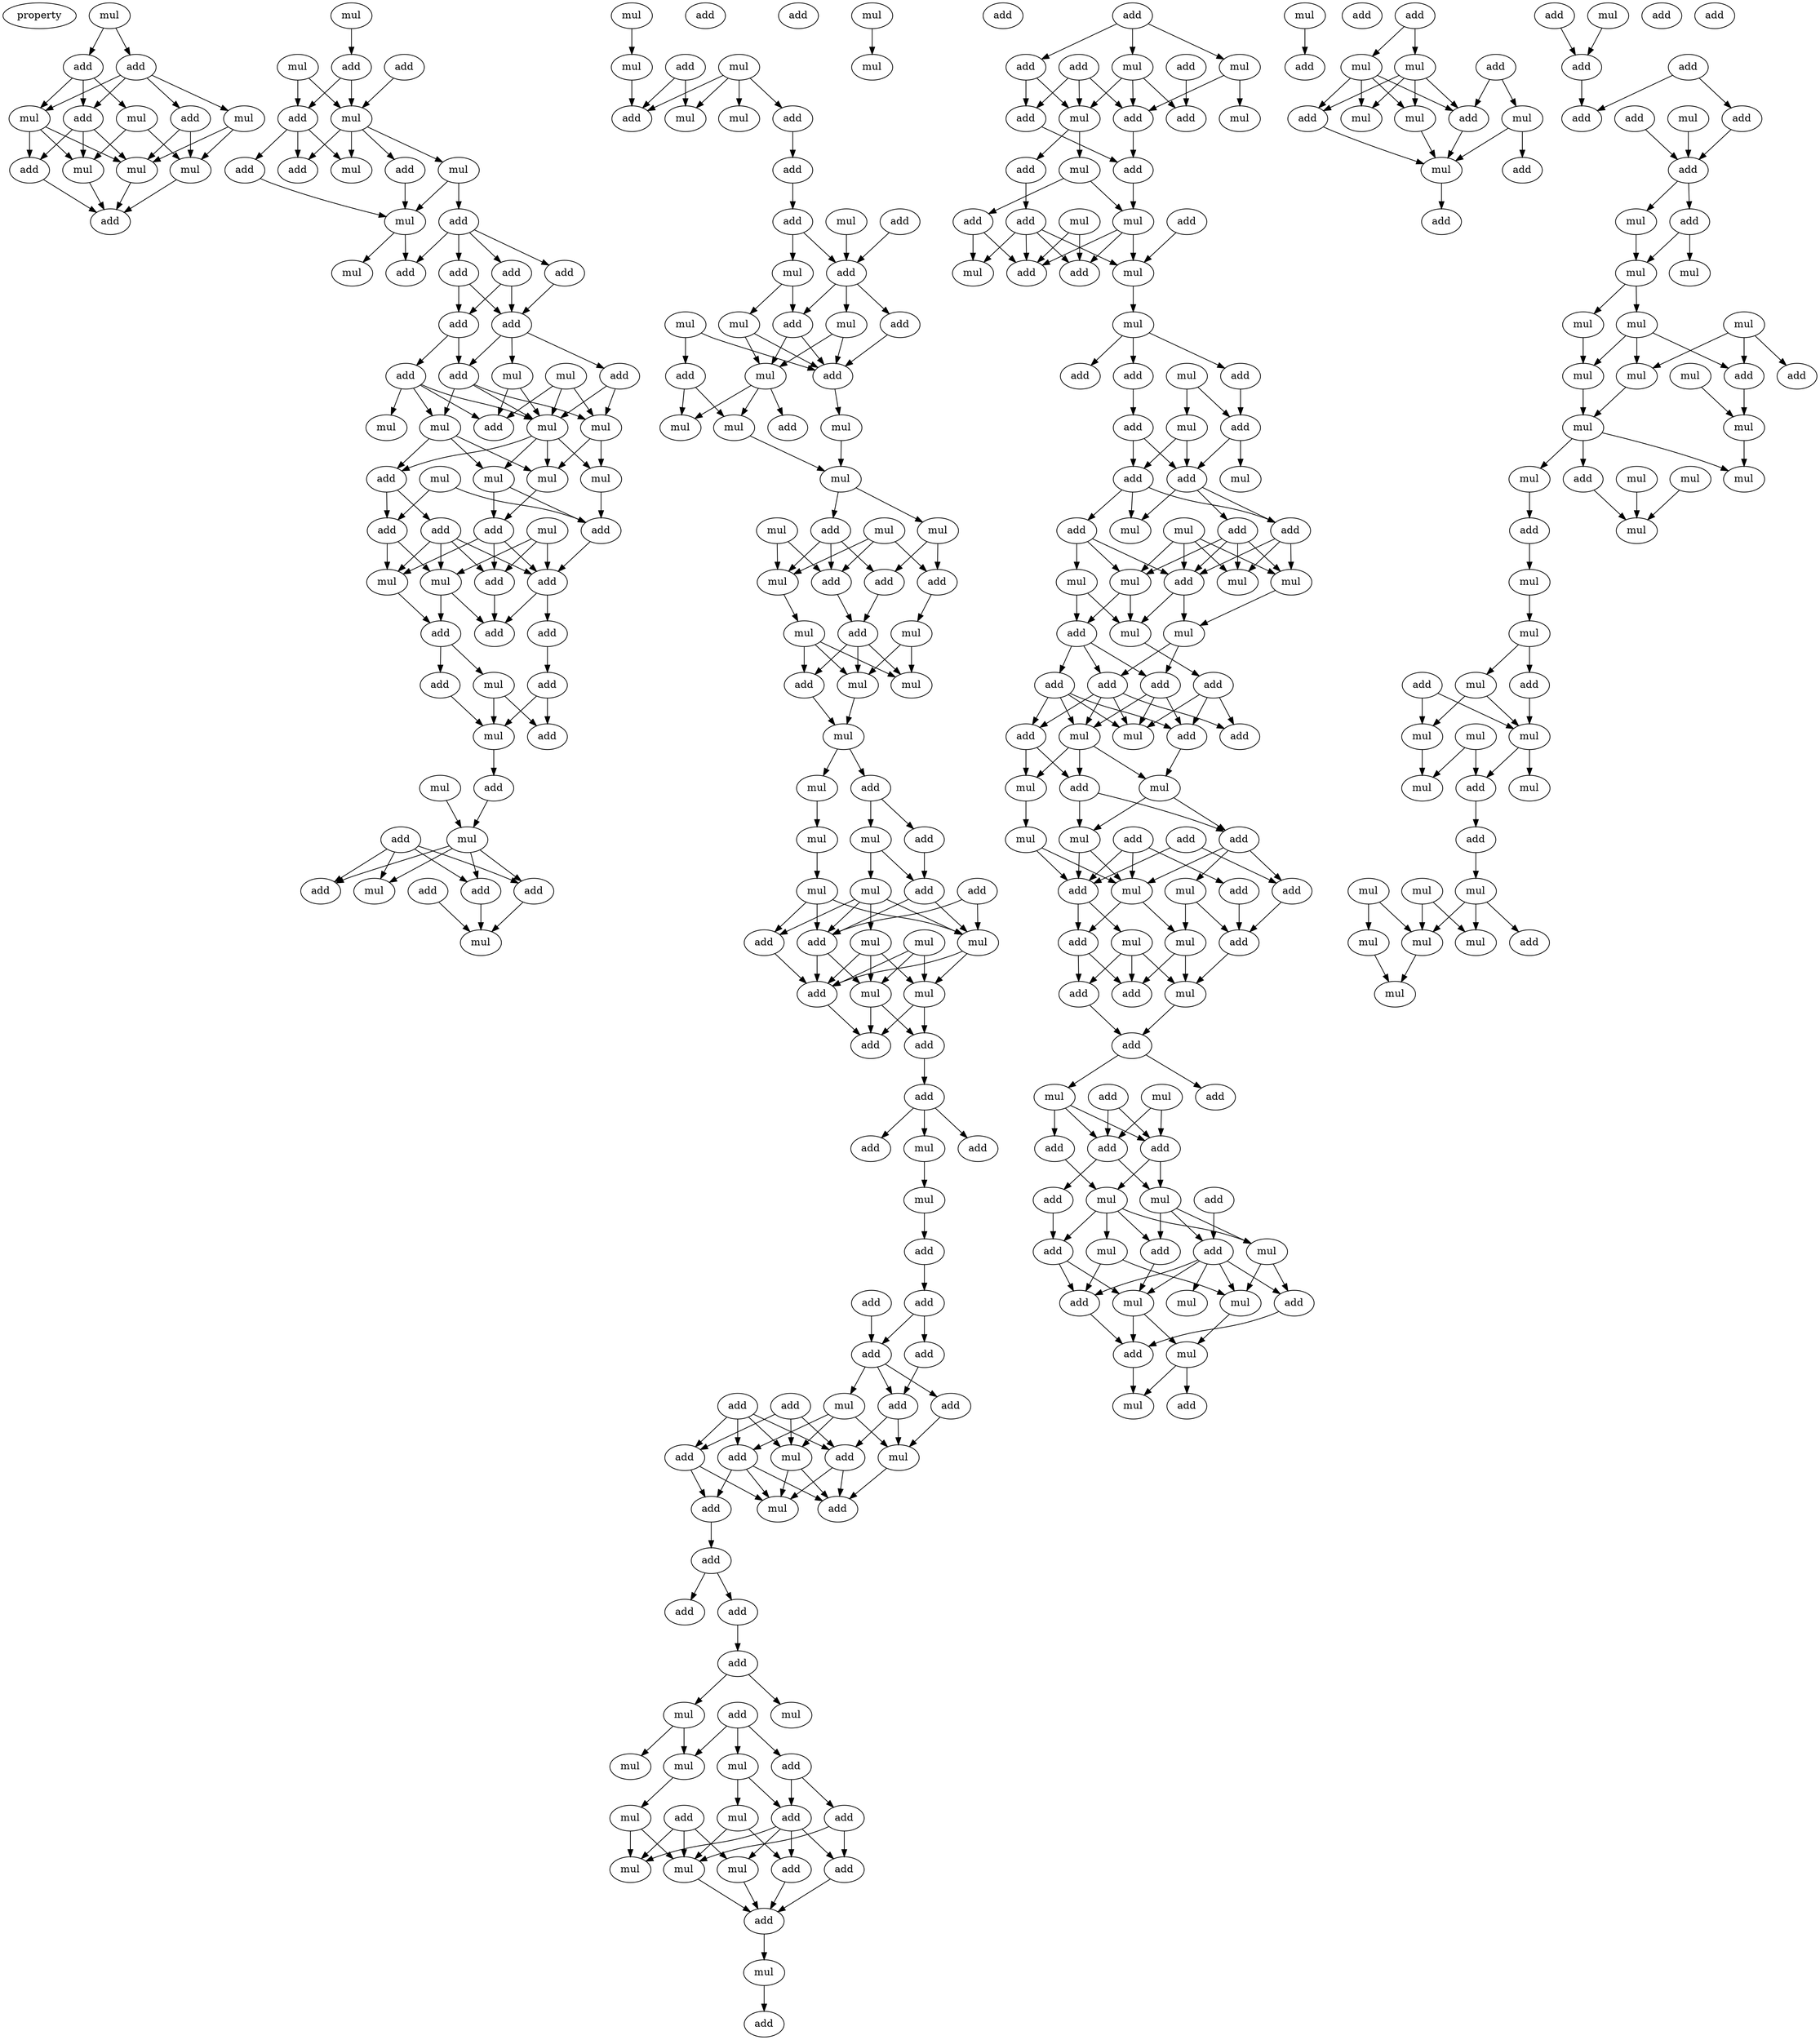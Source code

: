 digraph {
    node [fontcolor=black]
    property [mul=2,lf=1.5]
    0 [ label = mul ];
    1 [ label = add ];
    2 [ label = add ];
    3 [ label = add ];
    4 [ label = mul ];
    5 [ label = mul ];
    6 [ label = mul ];
    7 [ label = add ];
    8 [ label = mul ];
    9 [ label = mul ];
    10 [ label = add ];
    11 [ label = mul ];
    12 [ label = add ];
    13 [ label = mul ];
    14 [ label = add ];
    15 [ label = add ];
    16 [ label = mul ];
    17 [ label = add ];
    18 [ label = mul ];
    19 [ label = add ];
    20 [ label = mul ];
    21 [ label = mul ];
    22 [ label = add ];
    23 [ label = add ];
    24 [ label = mul ];
    25 [ label = add ];
    26 [ label = add ];
    27 [ label = mul ];
    28 [ label = add ];
    29 [ label = add ];
    30 [ label = add ];
    31 [ label = add ];
    32 [ label = add ];
    33 [ label = mul ];
    34 [ label = add ];
    35 [ label = add ];
    36 [ label = mul ];
    37 [ label = add ];
    38 [ label = mul ];
    39 [ label = mul ];
    40 [ label = mul ];
    41 [ label = add ];
    42 [ label = mul ];
    43 [ label = mul ];
    44 [ label = mul ];
    45 [ label = mul ];
    46 [ label = mul ];
    47 [ label = add ];
    48 [ label = add ];
    49 [ label = add ];
    50 [ label = add ];
    51 [ label = mul ];
    52 [ label = add ];
    53 [ label = mul ];
    54 [ label = add ];
    55 [ label = add ];
    56 [ label = mul ];
    57 [ label = add ];
    58 [ label = add ];
    59 [ label = add ];
    60 [ label = mul ];
    61 [ label = add ];
    62 [ label = add ];
    63 [ label = mul ];
    64 [ label = add ];
    65 [ label = mul ];
    66 [ label = add ];
    67 [ label = add ];
    68 [ label = mul ];
    69 [ label = mul ];
    70 [ label = add ];
    71 [ label = add ];
    72 [ label = add ];
    73 [ label = add ];
    74 [ label = mul ];
    75 [ label = mul ];
    76 [ label = mul ];
    77 [ label = add ];
    78 [ label = mul ];
    79 [ label = add ];
    80 [ label = mul ];
    81 [ label = mul ];
    82 [ label = add ];
    83 [ label = add ];
    84 [ label = add ];
    85 [ label = add ];
    86 [ label = add ];
    87 [ label = mul ];
    88 [ label = add ];
    89 [ label = mul ];
    90 [ label = mul ];
    91 [ label = add ];
    92 [ label = mul ];
    93 [ label = add ];
    94 [ label = mul ];
    95 [ label = add ];
    96 [ label = add ];
    97 [ label = mul ];
    98 [ label = add ];
    99 [ label = mul ];
    100 [ label = mul ];
    101 [ label = mul ];
    102 [ label = mul ];
    103 [ label = add ];
    104 [ label = mul ];
    105 [ label = mul ];
    106 [ label = mul ];
    107 [ label = add ];
    108 [ label = add ];
    109 [ label = mul ];
    110 [ label = add ];
    111 [ label = mul ];
    112 [ label = mul ];
    113 [ label = add ];
    114 [ label = mul ];
    115 [ label = add ];
    116 [ label = mul ];
    117 [ label = mul ];
    118 [ label = mul ];
    119 [ label = add ];
    120 [ label = mul ];
    121 [ label = add ];
    122 [ label = mul ];
    123 [ label = mul ];
    124 [ label = add ];
    125 [ label = mul ];
    126 [ label = add ];
    127 [ label = mul ];
    128 [ label = add ];
    129 [ label = mul ];
    130 [ label = mul ];
    131 [ label = add ];
    132 [ label = add ];
    133 [ label = mul ];
    134 [ label = mul ];
    135 [ label = add ];
    136 [ label = add ];
    137 [ label = add ];
    138 [ label = add ];
    139 [ label = add ];
    140 [ label = mul ];
    141 [ label = add ];
    142 [ label = mul ];
    143 [ label = add ];
    144 [ label = mul ];
    145 [ label = add ];
    146 [ label = mul ];
    147 [ label = add ];
    148 [ label = add ];
    149 [ label = add ];
    150 [ label = mul ];
    151 [ label = add ];
    152 [ label = add ];
    153 [ label = add ];
    154 [ label = add ];
    155 [ label = mul ];
    156 [ label = add ];
    157 [ label = add ];
    158 [ label = add ];
    159 [ label = mul ];
    160 [ label = add ];
    161 [ label = mul ];
    162 [ label = add ];
    163 [ label = add ];
    164 [ label = add ];
    165 [ label = add ];
    166 [ label = add ];
    167 [ label = add ];
    168 [ label = mul ];
    169 [ label = mul ];
    170 [ label = mul ];
    171 [ label = add ];
    172 [ label = mul ];
    173 [ label = mul ];
    174 [ label = mul ];
    175 [ label = add ];
    176 [ label = add ];
    177 [ label = add ];
    178 [ label = mul ];
    179 [ label = mul ];
    180 [ label = mul ];
    181 [ label = add ];
    182 [ label = mul ];
    183 [ label = add ];
    184 [ label = add ];
    185 [ label = mul ];
    186 [ label = add ];
    187 [ label = add ];
    188 [ label = add ];
    189 [ label = add ];
    190 [ label = add ];
    191 [ label = add ];
    192 [ label = mul ];
    193 [ label = mul ];
    194 [ label = add ];
    195 [ label = add ];
    196 [ label = mul ];
    197 [ label = add ];
    198 [ label = mul ];
    199 [ label = add ];
    200 [ label = add ];
    201 [ label = mul ];
    202 [ label = mul ];
    203 [ label = mul ];
    204 [ label = add ];
    205 [ label = add ];
    206 [ label = add ];
    207 [ label = mul ];
    208 [ label = mul ];
    209 [ label = add ];
    210 [ label = add ];
    211 [ label = mul ];
    212 [ label = add ];
    213 [ label = add ];
    214 [ label = mul ];
    215 [ label = add ];
    216 [ label = add ];
    217 [ label = add ];
    218 [ label = mul ];
    219 [ label = add ];
    220 [ label = add ];
    221 [ label = mul ];
    222 [ label = mul ];
    223 [ label = mul ];
    224 [ label = add ];
    225 [ label = add ];
    226 [ label = add ];
    227 [ label = mul ];
    228 [ label = mul ];
    229 [ label = add ];
    230 [ label = mul ];
    231 [ label = mul ];
    232 [ label = add ];
    233 [ label = mul ];
    234 [ label = mul ];
    235 [ label = add ];
    236 [ label = add ];
    237 [ label = add ];
    238 [ label = add ];
    239 [ label = add ];
    240 [ label = add ];
    241 [ label = mul ];
    242 [ label = mul ];
    243 [ label = add ];
    244 [ label = mul ];
    245 [ label = mul ];
    246 [ label = add ];
    247 [ label = mul ];
    248 [ label = add ];
    249 [ label = add ];
    250 [ label = add ];
    251 [ label = mul ];
    252 [ label = add ];
    253 [ label = mul ];
    254 [ label = add ];
    255 [ label = mul ];
    256 [ label = add ];
    257 [ label = mul ];
    258 [ label = add ];
    259 [ label = mul ];
    260 [ label = add ];
    261 [ label = add ];
    262 [ label = mul ];
    263 [ label = add ];
    264 [ label = add ];
    265 [ label = mul ];
    266 [ label = mul ];
    267 [ label = add ];
    268 [ label = add ];
    269 [ label = add ];
    270 [ label = add ];
    271 [ label = add ];
    272 [ label = mul ];
    273 [ label = add ];
    274 [ label = add ];
    275 [ label = mul ];
    276 [ label = mul ];
    277 [ label = add ];
    278 [ label = add ];
    279 [ label = add ];
    280 [ label = mul ];
    281 [ label = mul ];
    282 [ label = mul ];
    283 [ label = mul ];
    284 [ label = add ];
    285 [ label = add ];
    286 [ label = mul ];
    287 [ label = add ];
    288 [ label = add ];
    289 [ label = mul ];
    290 [ label = mul ];
    291 [ label = add ];
    292 [ label = add ];
    293 [ label = add ];
    294 [ label = mul ];
    295 [ label = mul ];
    296 [ label = add ];
    297 [ label = add ];
    298 [ label = mul ];
    299 [ label = mul ];
    300 [ label = add ];
    301 [ label = mul ];
    302 [ label = add ];
    303 [ label = mul ];
    304 [ label = add ];
    305 [ label = add ];
    306 [ label = mul ];
    307 [ label = add ];
    308 [ label = add ];
    309 [ label = add ];
    310 [ label = mul ];
    311 [ label = add ];
    312 [ label = add ];
    313 [ label = add ];
    314 [ label = add ];
    315 [ label = mul ];
    316 [ label = mul ];
    317 [ label = mul ];
    318 [ label = mul ];
    319 [ label = mul ];
    320 [ label = mul ];
    321 [ label = mul ];
    322 [ label = mul ];
    323 [ label = add ];
    324 [ label = add ];
    325 [ label = mul ];
    326 [ label = mul ];
    327 [ label = mul ];
    328 [ label = mul ];
    329 [ label = mul ];
    330 [ label = mul ];
    331 [ label = add ];
    332 [ label = mul ];
    333 [ label = add ];
    334 [ label = mul ];
    335 [ label = add ];
    336 [ label = mul ];
    337 [ label = add ];
    338 [ label = mul ];
    339 [ label = add ];
    340 [ label = mul ];
    341 [ label = add ];
    342 [ label = mul ];
    343 [ label = mul ];
    344 [ label = mul ];
    345 [ label = mul ];
    346 [ label = mul ];
    347 [ label = add ];
    348 [ label = add ];
    349 [ label = mul ];
    350 [ label = mul ];
    351 [ label = mul ];
    352 [ label = mul ];
    353 [ label = mul ];
    354 [ label = add ];
    355 [ label = mul ];
    356 [ label = mul ];
    0 -> 1 [ name = 0 ];
    0 -> 2 [ name = 1 ];
    1 -> 3 [ name = 2 ];
    1 -> 4 [ name = 3 ];
    1 -> 5 [ name = 4 ];
    2 -> 3 [ name = 5 ];
    2 -> 5 [ name = 6 ];
    2 -> 6 [ name = 7 ];
    2 -> 7 [ name = 8 ];
    3 -> 8 [ name = 9 ];
    3 -> 9 [ name = 10 ];
    3 -> 10 [ name = 11 ];
    4 -> 9 [ name = 12 ];
    4 -> 11 [ name = 13 ];
    5 -> 8 [ name = 14 ];
    5 -> 9 [ name = 15 ];
    5 -> 10 [ name = 16 ];
    6 -> 8 [ name = 17 ];
    6 -> 11 [ name = 18 ];
    7 -> 8 [ name = 19 ];
    7 -> 11 [ name = 20 ];
    8 -> 12 [ name = 21 ];
    9 -> 12 [ name = 22 ];
    10 -> 12 [ name = 23 ];
    11 -> 12 [ name = 24 ];
    13 -> 14 [ name = 25 ];
    14 -> 17 [ name = 26 ];
    14 -> 18 [ name = 27 ];
    15 -> 18 [ name = 28 ];
    16 -> 17 [ name = 29 ];
    16 -> 18 [ name = 30 ];
    17 -> 19 [ name = 31 ];
    17 -> 21 [ name = 32 ];
    17 -> 22 [ name = 33 ];
    18 -> 19 [ name = 34 ];
    18 -> 20 [ name = 35 ];
    18 -> 21 [ name = 36 ];
    18 -> 23 [ name = 37 ];
    20 -> 24 [ name = 38 ];
    20 -> 25 [ name = 39 ];
    22 -> 24 [ name = 40 ];
    23 -> 24 [ name = 41 ];
    24 -> 26 [ name = 42 ];
    24 -> 27 [ name = 43 ];
    25 -> 26 [ name = 44 ];
    25 -> 28 [ name = 45 ];
    25 -> 29 [ name = 46 ];
    25 -> 30 [ name = 47 ];
    28 -> 31 [ name = 48 ];
    29 -> 31 [ name = 49 ];
    29 -> 32 [ name = 50 ];
    30 -> 31 [ name = 51 ];
    30 -> 32 [ name = 52 ];
    31 -> 33 [ name = 53 ];
    31 -> 34 [ name = 54 ];
    31 -> 35 [ name = 55 ];
    32 -> 35 [ name = 56 ];
    32 -> 37 [ name = 57 ];
    33 -> 41 [ name = 58 ];
    33 -> 42 [ name = 59 ];
    34 -> 40 [ name = 60 ];
    34 -> 42 [ name = 61 ];
    35 -> 38 [ name = 62 ];
    35 -> 40 [ name = 63 ];
    35 -> 42 [ name = 64 ];
    36 -> 40 [ name = 65 ];
    36 -> 41 [ name = 66 ];
    36 -> 42 [ name = 67 ];
    37 -> 38 [ name = 68 ];
    37 -> 39 [ name = 69 ];
    37 -> 41 [ name = 70 ];
    37 -> 42 [ name = 71 ];
    38 -> 44 [ name = 72 ];
    38 -> 45 [ name = 73 ];
    38 -> 47 [ name = 74 ];
    40 -> 43 [ name = 75 ];
    40 -> 44 [ name = 76 ];
    42 -> 43 [ name = 77 ];
    42 -> 44 [ name = 78 ];
    42 -> 45 [ name = 79 ];
    42 -> 47 [ name = 80 ];
    43 -> 49 [ name = 81 ];
    44 -> 48 [ name = 82 ];
    45 -> 48 [ name = 83 ];
    45 -> 49 [ name = 84 ];
    46 -> 49 [ name = 85 ];
    46 -> 50 [ name = 86 ];
    47 -> 50 [ name = 87 ];
    47 -> 52 [ name = 88 ];
    48 -> 53 [ name = 89 ];
    48 -> 54 [ name = 90 ];
    48 -> 55 [ name = 91 ];
    49 -> 55 [ name = 92 ];
    50 -> 53 [ name = 93 ];
    50 -> 56 [ name = 94 ];
    51 -> 54 [ name = 95 ];
    51 -> 55 [ name = 96 ];
    51 -> 56 [ name = 97 ];
    52 -> 53 [ name = 98 ];
    52 -> 54 [ name = 99 ];
    52 -> 55 [ name = 100 ];
    52 -> 56 [ name = 101 ];
    53 -> 59 [ name = 102 ];
    54 -> 58 [ name = 103 ];
    55 -> 57 [ name = 104 ];
    55 -> 58 [ name = 105 ];
    56 -> 58 [ name = 106 ];
    56 -> 59 [ name = 107 ];
    57 -> 61 [ name = 108 ];
    59 -> 60 [ name = 109 ];
    59 -> 62 [ name = 110 ];
    60 -> 63 [ name = 111 ];
    60 -> 64 [ name = 112 ];
    61 -> 63 [ name = 113 ];
    61 -> 64 [ name = 114 ];
    62 -> 63 [ name = 115 ];
    63 -> 66 [ name = 116 ];
    65 -> 68 [ name = 117 ];
    66 -> 68 [ name = 118 ];
    67 -> 69 [ name = 119 ];
    67 -> 70 [ name = 120 ];
    67 -> 72 [ name = 121 ];
    67 -> 73 [ name = 122 ];
    68 -> 69 [ name = 123 ];
    68 -> 70 [ name = 124 ];
    68 -> 72 [ name = 125 ];
    68 -> 73 [ name = 126 ];
    71 -> 74 [ name = 127 ];
    72 -> 74 [ name = 128 ];
    73 -> 74 [ name = 129 ];
    75 -> 76 [ name = 130 ];
    76 -> 79 [ name = 131 ];
    77 -> 79 [ name = 132 ];
    77 -> 80 [ name = 133 ];
    78 -> 79 [ name = 134 ];
    78 -> 80 [ name = 135 ];
    78 -> 81 [ name = 136 ];
    78 -> 82 [ name = 137 ];
    82 -> 83 [ name = 138 ];
    83 -> 84 [ name = 139 ];
    84 -> 88 [ name = 140 ];
    84 -> 89 [ name = 141 ];
    85 -> 88 [ name = 142 ];
    87 -> 88 [ name = 143 ];
    88 -> 90 [ name = 144 ];
    88 -> 91 [ name = 145 ];
    88 -> 93 [ name = 146 ];
    89 -> 91 [ name = 147 ];
    89 -> 92 [ name = 148 ];
    90 -> 96 [ name = 149 ];
    90 -> 97 [ name = 150 ];
    91 -> 96 [ name = 151 ];
    91 -> 97 [ name = 152 ];
    92 -> 96 [ name = 153 ];
    92 -> 97 [ name = 154 ];
    93 -> 96 [ name = 155 ];
    94 -> 95 [ name = 156 ];
    94 -> 96 [ name = 157 ];
    95 -> 99 [ name = 158 ];
    95 -> 101 [ name = 159 ];
    96 -> 100 [ name = 160 ];
    97 -> 98 [ name = 161 ];
    97 -> 99 [ name = 162 ];
    97 -> 101 [ name = 163 ];
    100 -> 102 [ name = 164 ];
    101 -> 102 [ name = 165 ];
    102 -> 103 [ name = 166 ];
    102 -> 105 [ name = 167 ];
    103 -> 108 [ name = 168 ];
    103 -> 109 [ name = 169 ];
    103 -> 110 [ name = 170 ];
    104 -> 108 [ name = 171 ];
    104 -> 109 [ name = 172 ];
    105 -> 107 [ name = 173 ];
    105 -> 110 [ name = 174 ];
    106 -> 107 [ name = 175 ];
    106 -> 108 [ name = 176 ];
    106 -> 109 [ name = 177 ];
    107 -> 111 [ name = 178 ];
    108 -> 113 [ name = 179 ];
    109 -> 112 [ name = 180 ];
    110 -> 113 [ name = 181 ];
    111 -> 114 [ name = 182 ];
    111 -> 116 [ name = 183 ];
    112 -> 114 [ name = 184 ];
    112 -> 115 [ name = 185 ];
    112 -> 116 [ name = 186 ];
    113 -> 114 [ name = 187 ];
    113 -> 115 [ name = 188 ];
    113 -> 116 [ name = 189 ];
    115 -> 117 [ name = 190 ];
    116 -> 117 [ name = 191 ];
    117 -> 118 [ name = 192 ];
    117 -> 119 [ name = 193 ];
    118 -> 120 [ name = 194 ];
    119 -> 121 [ name = 195 ];
    119 -> 122 [ name = 196 ];
    120 -> 125 [ name = 197 ];
    121 -> 126 [ name = 198 ];
    122 -> 123 [ name = 199 ];
    122 -> 126 [ name = 200 ];
    123 -> 127 [ name = 201 ];
    123 -> 128 [ name = 202 ];
    123 -> 129 [ name = 203 ];
    123 -> 131 [ name = 204 ];
    124 -> 128 [ name = 205 ];
    124 -> 129 [ name = 206 ];
    125 -> 128 [ name = 207 ];
    125 -> 129 [ name = 208 ];
    125 -> 131 [ name = 209 ];
    126 -> 128 [ name = 210 ];
    126 -> 129 [ name = 211 ];
    127 -> 132 [ name = 212 ];
    127 -> 133 [ name = 213 ];
    127 -> 134 [ name = 214 ];
    128 -> 132 [ name = 215 ];
    128 -> 134 [ name = 216 ];
    129 -> 132 [ name = 217 ];
    129 -> 133 [ name = 218 ];
    130 -> 132 [ name = 219 ];
    130 -> 133 [ name = 220 ];
    130 -> 134 [ name = 221 ];
    131 -> 132 [ name = 222 ];
    132 -> 135 [ name = 223 ];
    133 -> 135 [ name = 224 ];
    133 -> 136 [ name = 225 ];
    134 -> 135 [ name = 226 ];
    134 -> 136 [ name = 227 ];
    136 -> 138 [ name = 228 ];
    138 -> 139 [ name = 229 ];
    138 -> 140 [ name = 230 ];
    138 -> 141 [ name = 231 ];
    140 -> 142 [ name = 232 ];
    142 -> 143 [ name = 233 ];
    143 -> 147 [ name = 234 ];
    144 -> 146 [ name = 235 ];
    145 -> 148 [ name = 236 ];
    147 -> 148 [ name = 237 ];
    147 -> 149 [ name = 238 ];
    148 -> 150 [ name = 239 ];
    148 -> 151 [ name = 240 ];
    148 -> 154 [ name = 241 ];
    149 -> 154 [ name = 242 ];
    150 -> 155 [ name = 243 ];
    150 -> 156 [ name = 244 ];
    150 -> 159 [ name = 245 ];
    151 -> 159 [ name = 246 ];
    152 -> 155 [ name = 247 ];
    152 -> 157 [ name = 248 ];
    152 -> 158 [ name = 249 ];
    153 -> 155 [ name = 250 ];
    153 -> 156 [ name = 251 ];
    153 -> 157 [ name = 252 ];
    153 -> 158 [ name = 253 ];
    154 -> 157 [ name = 254 ];
    154 -> 159 [ name = 255 ];
    155 -> 160 [ name = 256 ];
    155 -> 161 [ name = 257 ];
    156 -> 160 [ name = 258 ];
    156 -> 161 [ name = 259 ];
    156 -> 162 [ name = 260 ];
    157 -> 160 [ name = 261 ];
    157 -> 161 [ name = 262 ];
    158 -> 161 [ name = 263 ];
    158 -> 162 [ name = 264 ];
    159 -> 160 [ name = 265 ];
    162 -> 163 [ name = 266 ];
    163 -> 164 [ name = 267 ];
    163 -> 165 [ name = 268 ];
    165 -> 166 [ name = 269 ];
    166 -> 168 [ name = 270 ];
    166 -> 169 [ name = 271 ];
    167 -> 170 [ name = 272 ];
    167 -> 171 [ name = 273 ];
    167 -> 172 [ name = 274 ];
    169 -> 170 [ name = 275 ];
    169 -> 173 [ name = 276 ];
    170 -> 174 [ name = 277 ];
    171 -> 175 [ name = 278 ];
    171 -> 176 [ name = 279 ];
    172 -> 176 [ name = 280 ];
    172 -> 178 [ name = 281 ];
    174 -> 180 [ name = 282 ];
    174 -> 182 [ name = 283 ];
    175 -> 182 [ name = 284 ];
    175 -> 183 [ name = 285 ];
    176 -> 179 [ name = 286 ];
    176 -> 180 [ name = 287 ];
    176 -> 181 [ name = 288 ];
    176 -> 183 [ name = 289 ];
    177 -> 179 [ name = 290 ];
    177 -> 180 [ name = 291 ];
    177 -> 182 [ name = 292 ];
    178 -> 181 [ name = 293 ];
    178 -> 182 [ name = 294 ];
    179 -> 184 [ name = 295 ];
    181 -> 184 [ name = 296 ];
    182 -> 184 [ name = 297 ];
    183 -> 184 [ name = 298 ];
    184 -> 185 [ name = 299 ];
    185 -> 187 [ name = 300 ];
    188 -> 191 [ name = 301 ];
    188 -> 192 [ name = 302 ];
    188 -> 193 [ name = 303 ];
    189 -> 195 [ name = 304 ];
    190 -> 194 [ name = 305 ];
    190 -> 196 [ name = 306 ];
    190 -> 197 [ name = 307 ];
    191 -> 194 [ name = 308 ];
    191 -> 196 [ name = 309 ];
    192 -> 195 [ name = 310 ];
    192 -> 196 [ name = 311 ];
    192 -> 197 [ name = 312 ];
    193 -> 197 [ name = 313 ];
    193 -> 198 [ name = 314 ];
    194 -> 199 [ name = 315 ];
    196 -> 200 [ name = 316 ];
    196 -> 201 [ name = 317 ];
    197 -> 199 [ name = 318 ];
    199 -> 203 [ name = 319 ];
    200 -> 204 [ name = 320 ];
    201 -> 203 [ name = 321 ];
    201 -> 206 [ name = 322 ];
    202 -> 209 [ name = 323 ];
    202 -> 210 [ name = 324 ];
    203 -> 208 [ name = 325 ];
    203 -> 209 [ name = 326 ];
    203 -> 210 [ name = 327 ];
    204 -> 207 [ name = 328 ];
    204 -> 208 [ name = 329 ];
    204 -> 209 [ name = 330 ];
    204 -> 210 [ name = 331 ];
    205 -> 208 [ name = 332 ];
    206 -> 207 [ name = 333 ];
    206 -> 209 [ name = 334 ];
    208 -> 211 [ name = 335 ];
    211 -> 212 [ name = 336 ];
    211 -> 213 [ name = 337 ];
    211 -> 215 [ name = 338 ];
    213 -> 216 [ name = 339 ];
    214 -> 216 [ name = 340 ];
    214 -> 218 [ name = 341 ];
    215 -> 217 [ name = 342 ];
    216 -> 219 [ name = 343 ];
    216 -> 221 [ name = 344 ];
    217 -> 219 [ name = 345 ];
    217 -> 220 [ name = 346 ];
    218 -> 219 [ name = 347 ];
    218 -> 220 [ name = 348 ];
    219 -> 222 [ name = 349 ];
    219 -> 225 [ name = 350 ];
    219 -> 226 [ name = 351 ];
    220 -> 222 [ name = 352 ];
    220 -> 224 [ name = 353 ];
    220 -> 226 [ name = 354 ];
    223 -> 228 [ name = 355 ];
    223 -> 229 [ name = 356 ];
    223 -> 230 [ name = 357 ];
    223 -> 231 [ name = 358 ];
    224 -> 227 [ name = 359 ];
    224 -> 228 [ name = 360 ];
    224 -> 229 [ name = 361 ];
    225 -> 228 [ name = 362 ];
    225 -> 229 [ name = 363 ];
    225 -> 230 [ name = 364 ];
    225 -> 231 [ name = 365 ];
    226 -> 229 [ name = 366 ];
    226 -> 230 [ name = 367 ];
    226 -> 231 [ name = 368 ];
    227 -> 232 [ name = 369 ];
    227 -> 233 [ name = 370 ];
    228 -> 232 [ name = 371 ];
    228 -> 233 [ name = 372 ];
    229 -> 233 [ name = 373 ];
    229 -> 234 [ name = 374 ];
    231 -> 234 [ name = 375 ];
    232 -> 235 [ name = 376 ];
    232 -> 237 [ name = 377 ];
    232 -> 238 [ name = 378 ];
    233 -> 236 [ name = 379 ];
    234 -> 235 [ name = 380 ];
    234 -> 238 [ name = 381 ];
    235 -> 240 [ name = 382 ];
    235 -> 241 [ name = 383 ];
    235 -> 242 [ name = 384 ];
    235 -> 243 [ name = 385 ];
    236 -> 239 [ name = 386 ];
    236 -> 241 [ name = 387 ];
    236 -> 243 [ name = 388 ];
    237 -> 239 [ name = 389 ];
    237 -> 240 [ name = 390 ];
    237 -> 241 [ name = 391 ];
    237 -> 242 [ name = 392 ];
    238 -> 239 [ name = 393 ];
    238 -> 241 [ name = 394 ];
    238 -> 242 [ name = 395 ];
    239 -> 244 [ name = 396 ];
    240 -> 245 [ name = 397 ];
    240 -> 246 [ name = 398 ];
    242 -> 244 [ name = 399 ];
    242 -> 245 [ name = 400 ];
    242 -> 246 [ name = 401 ];
    244 -> 247 [ name = 402 ];
    244 -> 248 [ name = 403 ];
    245 -> 251 [ name = 404 ];
    246 -> 247 [ name = 405 ];
    246 -> 248 [ name = 406 ];
    247 -> 255 [ name = 407 ];
    247 -> 256 [ name = 408 ];
    248 -> 253 [ name = 409 ];
    248 -> 254 [ name = 410 ];
    248 -> 255 [ name = 411 ];
    249 -> 252 [ name = 412 ];
    249 -> 255 [ name = 413 ];
    249 -> 256 [ name = 414 ];
    250 -> 254 [ name = 415 ];
    250 -> 256 [ name = 416 ];
    251 -> 255 [ name = 417 ];
    251 -> 256 [ name = 418 ];
    252 -> 260 [ name = 419 ];
    253 -> 257 [ name = 420 ];
    253 -> 260 [ name = 421 ];
    254 -> 260 [ name = 422 ];
    255 -> 257 [ name = 423 ];
    255 -> 258 [ name = 424 ];
    256 -> 258 [ name = 425 ];
    256 -> 259 [ name = 426 ];
    257 -> 262 [ name = 427 ];
    257 -> 263 [ name = 428 ];
    258 -> 261 [ name = 429 ];
    258 -> 263 [ name = 430 ];
    259 -> 261 [ name = 431 ];
    259 -> 262 [ name = 432 ];
    259 -> 263 [ name = 433 ];
    260 -> 262 [ name = 434 ];
    261 -> 264 [ name = 435 ];
    262 -> 264 [ name = 436 ];
    264 -> 266 [ name = 437 ];
    264 -> 267 [ name = 438 ];
    265 -> 269 [ name = 439 ];
    265 -> 270 [ name = 440 ];
    266 -> 269 [ name = 441 ];
    266 -> 270 [ name = 442 ];
    266 -> 271 [ name = 443 ];
    268 -> 269 [ name = 444 ];
    268 -> 270 [ name = 445 ];
    269 -> 272 [ name = 446 ];
    269 -> 274 [ name = 447 ];
    270 -> 272 [ name = 448 ];
    270 -> 275 [ name = 449 ];
    271 -> 275 [ name = 450 ];
    272 -> 276 [ name = 451 ];
    272 -> 278 [ name = 452 ];
    272 -> 279 [ name = 453 ];
    273 -> 278 [ name = 454 ];
    274 -> 277 [ name = 455 ];
    275 -> 276 [ name = 456 ];
    275 -> 277 [ name = 457 ];
    275 -> 279 [ name = 458 ];
    275 -> 280 [ name = 459 ];
    276 -> 281 [ name = 460 ];
    276 -> 284 [ name = 461 ];
    277 -> 283 [ name = 462 ];
    277 -> 285 [ name = 463 ];
    278 -> 281 [ name = 464 ];
    278 -> 282 [ name = 465 ];
    278 -> 283 [ name = 466 ];
    278 -> 284 [ name = 467 ];
    278 -> 285 [ name = 468 ];
    279 -> 283 [ name = 469 ];
    280 -> 281 [ name = 470 ];
    280 -> 285 [ name = 471 ];
    281 -> 286 [ name = 472 ];
    283 -> 286 [ name = 473 ];
    283 -> 287 [ name = 474 ];
    284 -> 287 [ name = 475 ];
    285 -> 287 [ name = 476 ];
    286 -> 288 [ name = 477 ];
    286 -> 290 [ name = 478 ];
    287 -> 290 [ name = 479 ];
    289 -> 292 [ name = 480 ];
    293 -> 294 [ name = 481 ];
    293 -> 295 [ name = 482 ];
    294 -> 297 [ name = 483 ];
    294 -> 299 [ name = 484 ];
    294 -> 300 [ name = 485 ];
    294 -> 301 [ name = 486 ];
    295 -> 297 [ name = 487 ];
    295 -> 299 [ name = 488 ];
    295 -> 300 [ name = 489 ];
    295 -> 301 [ name = 490 ];
    296 -> 298 [ name = 491 ];
    296 -> 300 [ name = 492 ];
    297 -> 303 [ name = 493 ];
    298 -> 302 [ name = 494 ];
    298 -> 303 [ name = 495 ];
    299 -> 303 [ name = 496 ];
    300 -> 303 [ name = 497 ];
    303 -> 304 [ name = 498 ];
    305 -> 308 [ name = 499 ];
    306 -> 308 [ name = 500 ];
    307 -> 311 [ name = 501 ];
    307 -> 312 [ name = 502 ];
    308 -> 312 [ name = 503 ];
    309 -> 313 [ name = 504 ];
    310 -> 313 [ name = 505 ];
    311 -> 313 [ name = 506 ];
    313 -> 314 [ name = 507 ];
    313 -> 315 [ name = 508 ];
    314 -> 316 [ name = 509 ];
    314 -> 317 [ name = 510 ];
    315 -> 316 [ name = 511 ];
    316 -> 318 [ name = 512 ];
    316 -> 320 [ name = 513 ];
    318 -> 322 [ name = 514 ];
    319 -> 321 [ name = 515 ];
    319 -> 323 [ name = 516 ];
    319 -> 324 [ name = 517 ];
    320 -> 321 [ name = 518 ];
    320 -> 322 [ name = 519 ];
    320 -> 323 [ name = 520 ];
    321 -> 326 [ name = 521 ];
    322 -> 326 [ name = 522 ];
    323 -> 327 [ name = 523 ];
    325 -> 327 [ name = 524 ];
    326 -> 328 [ name = 525 ];
    326 -> 329 [ name = 526 ];
    326 -> 331 [ name = 527 ];
    327 -> 329 [ name = 528 ];
    328 -> 333 [ name = 529 ];
    330 -> 334 [ name = 530 ];
    331 -> 334 [ name = 531 ];
    332 -> 334 [ name = 532 ];
    333 -> 336 [ name = 533 ];
    336 -> 338 [ name = 534 ];
    338 -> 339 [ name = 535 ];
    338 -> 340 [ name = 536 ];
    339 -> 342 [ name = 537 ];
    340 -> 342 [ name = 538 ];
    340 -> 343 [ name = 539 ];
    341 -> 342 [ name = 540 ];
    341 -> 343 [ name = 541 ];
    342 -> 345 [ name = 542 ];
    342 -> 347 [ name = 543 ];
    343 -> 346 [ name = 544 ];
    344 -> 346 [ name = 545 ];
    344 -> 347 [ name = 546 ];
    347 -> 348 [ name = 547 ];
    348 -> 350 [ name = 548 ];
    349 -> 352 [ name = 549 ];
    349 -> 353 [ name = 550 ];
    350 -> 353 [ name = 551 ];
    350 -> 354 [ name = 552 ];
    350 -> 355 [ name = 553 ];
    351 -> 353 [ name = 554 ];
    351 -> 355 [ name = 555 ];
    352 -> 356 [ name = 556 ];
    353 -> 356 [ name = 557 ];
}
